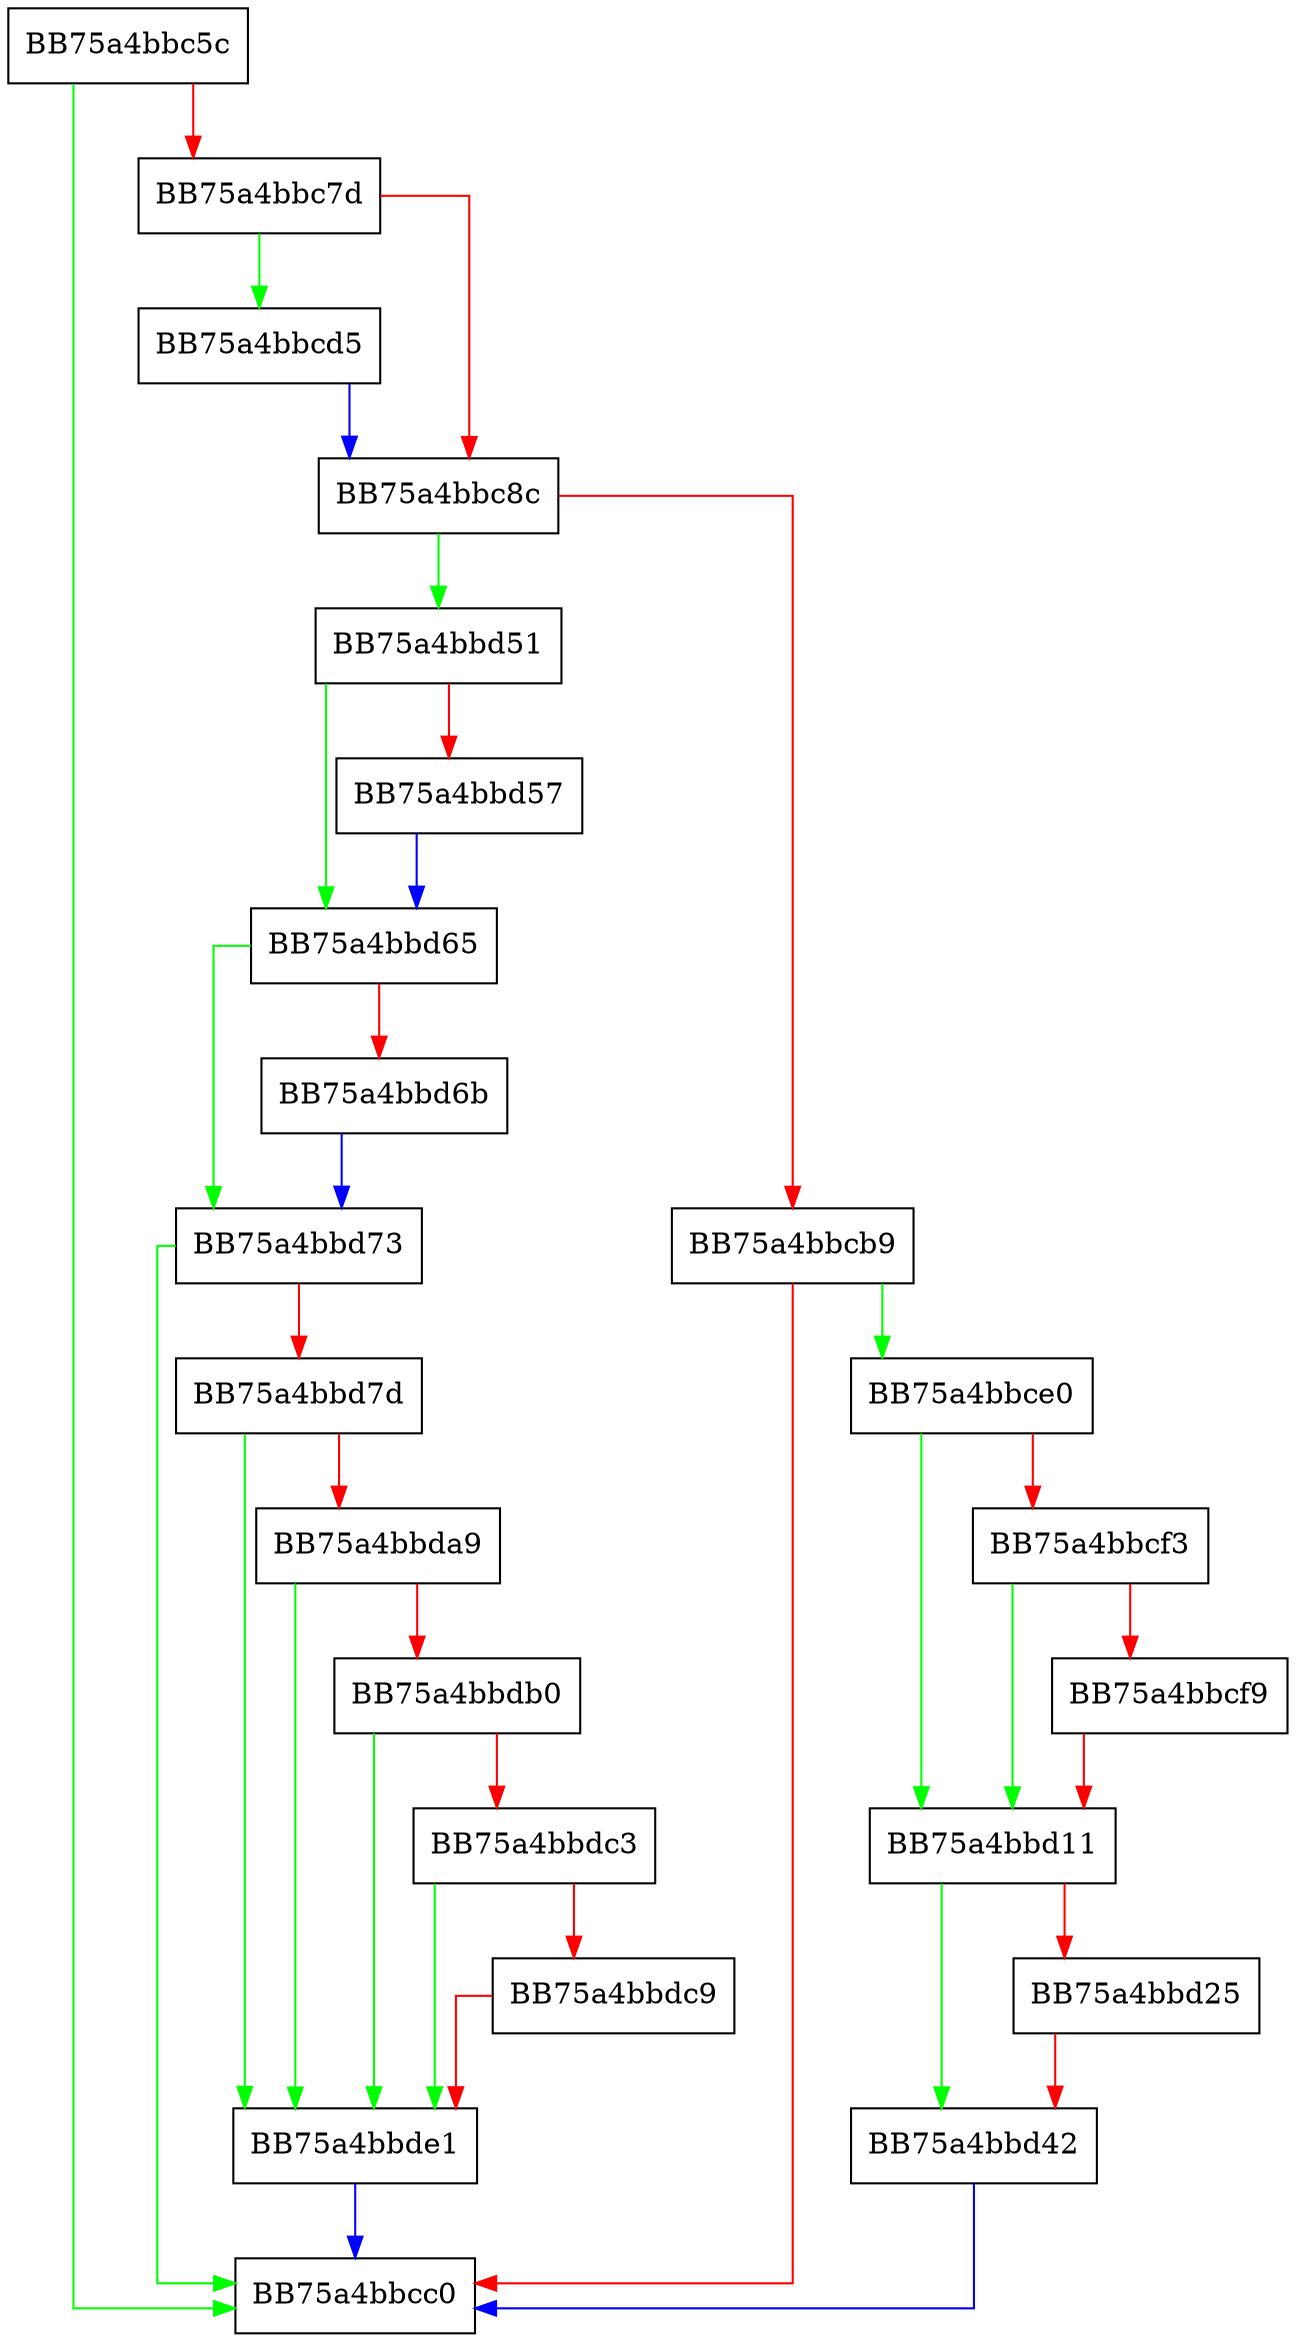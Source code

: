 digraph CheckStartupActions {
  node [shape="box"];
  graph [splines=ortho];
  BB75a4bbc5c -> BB75a4bbcc0 [color="green"];
  BB75a4bbc5c -> BB75a4bbc7d [color="red"];
  BB75a4bbc7d -> BB75a4bbcd5 [color="green"];
  BB75a4bbc7d -> BB75a4bbc8c [color="red"];
  BB75a4bbc8c -> BB75a4bbd51 [color="green"];
  BB75a4bbc8c -> BB75a4bbcb9 [color="red"];
  BB75a4bbcb9 -> BB75a4bbce0 [color="green"];
  BB75a4bbcb9 -> BB75a4bbcc0 [color="red"];
  BB75a4bbcd5 -> BB75a4bbc8c [color="blue"];
  BB75a4bbce0 -> BB75a4bbd11 [color="green"];
  BB75a4bbce0 -> BB75a4bbcf3 [color="red"];
  BB75a4bbcf3 -> BB75a4bbd11 [color="green"];
  BB75a4bbcf3 -> BB75a4bbcf9 [color="red"];
  BB75a4bbcf9 -> BB75a4bbd11 [color="red"];
  BB75a4bbd11 -> BB75a4bbd42 [color="green"];
  BB75a4bbd11 -> BB75a4bbd25 [color="red"];
  BB75a4bbd25 -> BB75a4bbd42 [color="red"];
  BB75a4bbd42 -> BB75a4bbcc0 [color="blue"];
  BB75a4bbd51 -> BB75a4bbd65 [color="green"];
  BB75a4bbd51 -> BB75a4bbd57 [color="red"];
  BB75a4bbd57 -> BB75a4bbd65 [color="blue"];
  BB75a4bbd65 -> BB75a4bbd73 [color="green"];
  BB75a4bbd65 -> BB75a4bbd6b [color="red"];
  BB75a4bbd6b -> BB75a4bbd73 [color="blue"];
  BB75a4bbd73 -> BB75a4bbcc0 [color="green"];
  BB75a4bbd73 -> BB75a4bbd7d [color="red"];
  BB75a4bbd7d -> BB75a4bbde1 [color="green"];
  BB75a4bbd7d -> BB75a4bbda9 [color="red"];
  BB75a4bbda9 -> BB75a4bbde1 [color="green"];
  BB75a4bbda9 -> BB75a4bbdb0 [color="red"];
  BB75a4bbdb0 -> BB75a4bbde1 [color="green"];
  BB75a4bbdb0 -> BB75a4bbdc3 [color="red"];
  BB75a4bbdc3 -> BB75a4bbde1 [color="green"];
  BB75a4bbdc3 -> BB75a4bbdc9 [color="red"];
  BB75a4bbdc9 -> BB75a4bbde1 [color="red"];
  BB75a4bbde1 -> BB75a4bbcc0 [color="blue"];
}
